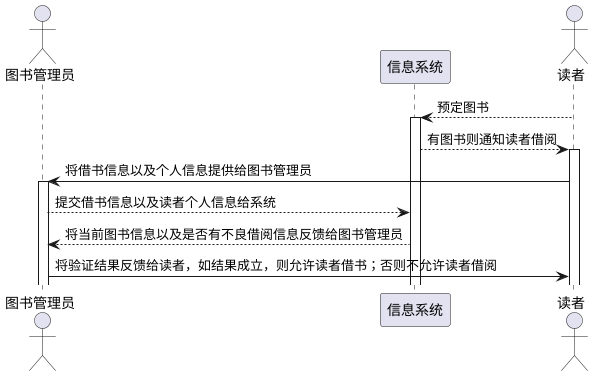 @startuml
actor 图书管理员
participant 信息系统
actor 读者
读者 --> 信息系统:预定图书
activate 信息系统
信息系统 --> 读者:有图书则通知读者借阅
activate 读者
读者 -> 图书管理员:将借书信息以及个人信息提供给图书管理员
activate 图书管理员
图书管理员 --> 信息系统:提交借书信息以及读者个人信息给系统
信息系统 --> 图书管理员:将当前图书信息以及是否有不良借阅信息反馈给图书管理员
图书管理员 -> 读者:将验证结果反馈给读者，如结果成立，则允许读者借书；否则不允许读者借阅
@enduml